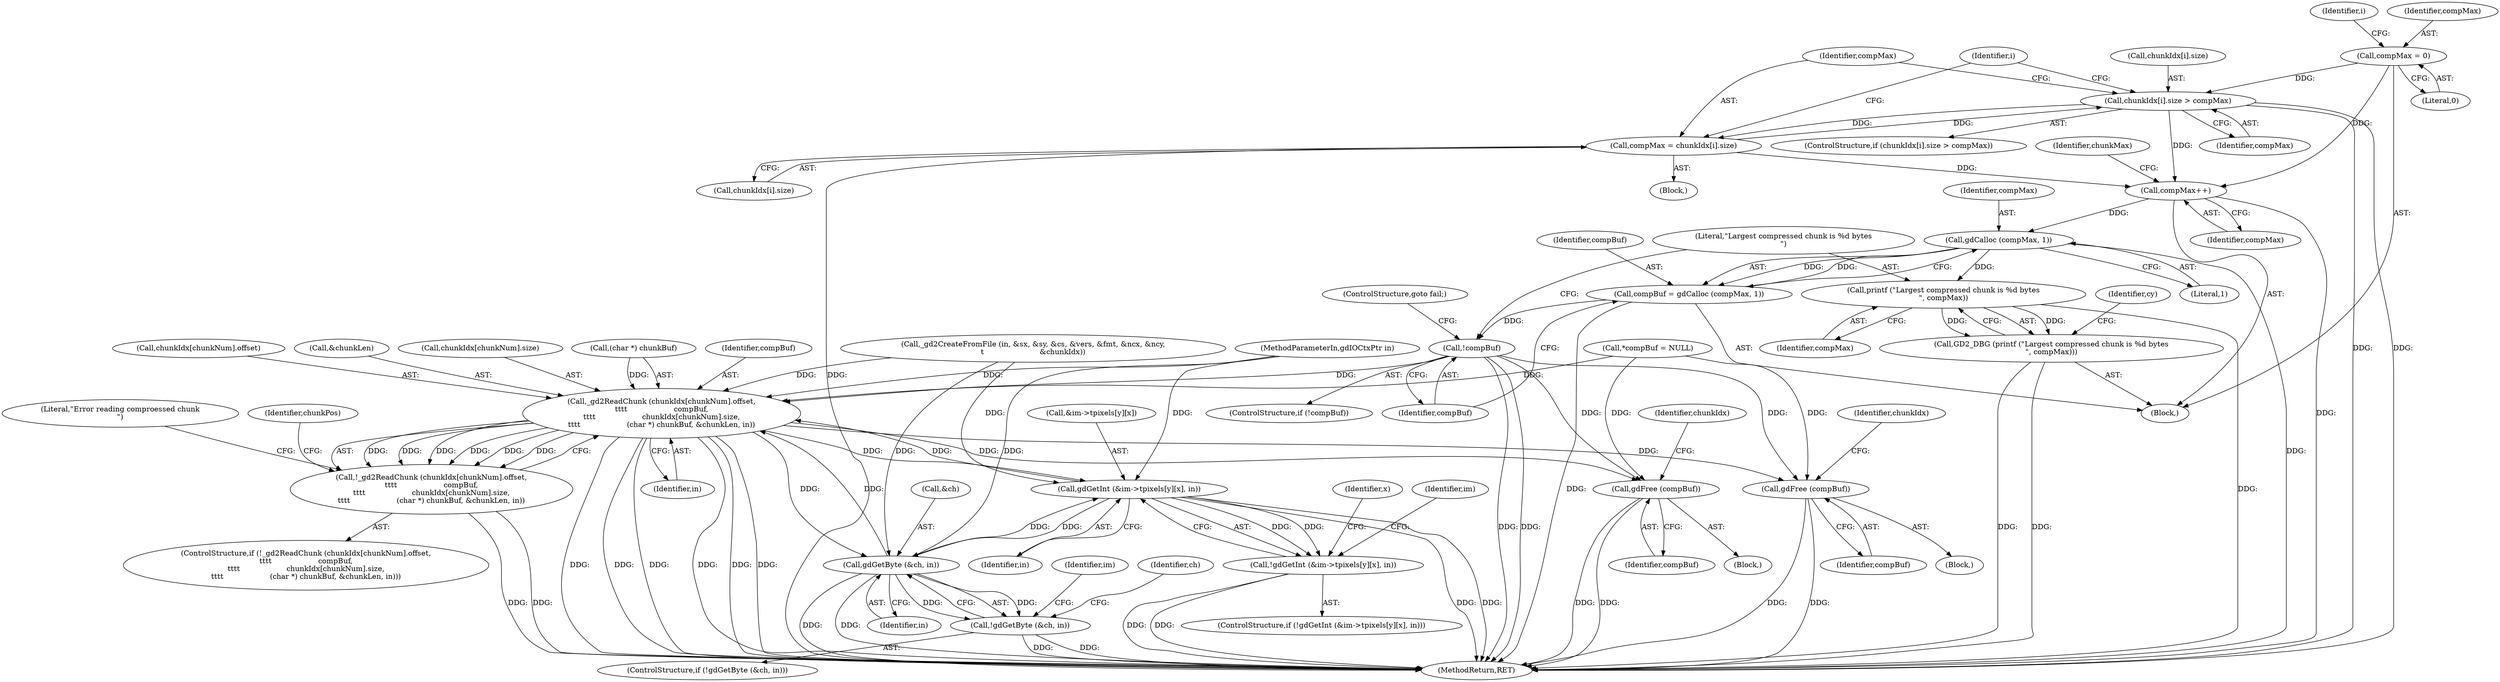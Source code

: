 digraph "0_libgd_fe9ed49dafa993e3af96b6a5a589efeea9bfb36f@array" {
"1000230" [label="(Call,chunkIdx[i].size > compMax)"];
"1000216" [label="(Call,compMax = 0)"];
"1000238" [label="(Call,compMax = chunkIdx[i].size)"];
"1000230" [label="(Call,chunkIdx[i].size > compMax)"];
"1000245" [label="(Call,compMax++)"];
"1000266" [label="(Call,gdCalloc (compMax, 1))"];
"1000264" [label="(Call,compBuf = gdCalloc (compMax, 1))"];
"1000270" [label="(Call,!compBuf)"];
"1000337" [label="(Call,_gd2ReadChunk (chunkIdx[chunkNum].offset,\n\t\t\t\t                    compBuf,\n\t\t\t\t                    chunkIdx[chunkNum].size,\n\t\t\t\t                    (char *) chunkBuf, &chunkLen, in))"];
"1000336" [label="(Call,!_gd2ReadChunk (chunkIdx[chunkNum].offset,\n\t\t\t\t                    compBuf,\n\t\t\t\t                    chunkIdx[chunkNum].size,\n\t\t\t\t                    (char *) chunkBuf, &chunkLen, in))"];
"1000417" [label="(Call,gdGetInt (&im->tpixels[y][x], in))"];
"1000416" [label="(Call,!gdGetInt (&im->tpixels[y][x], in))"];
"1000442" [label="(Call,gdGetByte (&ch, in))"];
"1000441" [label="(Call,!gdGetByte (&ch, in))"];
"1000546" [label="(Call,gdFree (compBuf))"];
"1000566" [label="(Call,gdFree (compBuf))"];
"1000275" [label="(Call,printf (\"Largest compressed chunk is %d bytes\n\", compMax))"];
"1000274" [label="(Call,GD2_DBG (printf (\"Largest compressed chunk is %d bytes\n\", compMax)))"];
"1000432" [label="(Identifier,im)"];
"1000361" [label="(Identifier,chunkPos)"];
"1000238" [label="(Call,compMax = chunkIdx[i].size)"];
"1000227" [label="(Identifier,i)"];
"1000265" [label="(Identifier,compBuf)"];
"1000273" [label="(ControlStructure,goto fail;)"];
"1000268" [label="(Literal,1)"];
"1000443" [label="(Call,&ch)"];
"1000277" [label="(Identifier,compMax)"];
"1000349" [label="(Call,(char *) chunkBuf)"];
"1000567" [label="(Identifier,compBuf)"];
"1000122" [label="(MethodParameterIn,gdIOCtxPtr in)"];
"1000440" [label="(ControlStructure,if (!gdGetByte (&ch, in)))"];
"1000229" [label="(ControlStructure,if (chunkIdx[i].size > compMax))"];
"1000442" [label="(Call,gdGetByte (&ch, in))"];
"1000274" [label="(Call,GD2_DBG (printf (\"Largest compressed chunk is %d bytes\n\", compMax)))"];
"1000276" [label="(Literal,\"Largest compressed chunk is %d bytes\n\")"];
"1000408" [label="(Identifier,x)"];
"1000269" [label="(ControlStructure,if (!compBuf))"];
"1000231" [label="(Call,chunkIdx[i].size)"];
"1000415" [label="(ControlStructure,if (!gdGetInt (&im->tpixels[y][x], in)))"];
"1000448" [label="(Identifier,ch)"];
"1000218" [label="(Literal,0)"];
"1000266" [label="(Call,gdCalloc (compMax, 1))"];
"1000216" [label="(Call,compMax = 0)"];
"1000566" [label="(Call,gdFree (compBuf))"];
"1000275" [label="(Call,printf (\"Largest compressed chunk is %d bytes\n\", compMax))"];
"1000270" [label="(Call,!compBuf)"];
"1000441" [label="(Call,!gdGetByte (&ch, in))"];
"1000358" [label="(Literal,\"Error reading comproessed chunk\n\")"];
"1000264" [label="(Call,compBuf = gdCalloc (compMax, 1))"];
"1000335" [label="(ControlStructure,if (!_gd2ReadChunk (chunkIdx[chunkNum].offset,\n\t\t\t\t                    compBuf,\n\t\t\t\t                    chunkIdx[chunkNum].size,\n\t\t\t\t                    (char *) chunkBuf, &chunkLen, in)))"];
"1000343" [label="(Identifier,compBuf)"];
"1000336" [label="(Call,!_gd2ReadChunk (chunkIdx[chunkNum].offset,\n\t\t\t\t                    compBuf,\n\t\t\t\t                    chunkIdx[chunkNum].size,\n\t\t\t\t                    (char *) chunkBuf, &chunkLen, in))"];
"1000245" [label="(Call,compMax++)"];
"1000417" [label="(Call,gdGetInt (&im->tpixels[y][x], in))"];
"1000575" [label="(MethodReturn,RET)"];
"1000174" [label="(Call,_gd2CreateFromFile (in, &sx, &sy, &cs, &vers, &fmt, &ncx, &ncy,\n\t                        &chunkIdx))"];
"1000418" [label="(Call,&im->tpixels[y][x])"];
"1000565" [label="(Block,)"];
"1000337" [label="(Call,_gd2ReadChunk (chunkIdx[chunkNum].offset,\n\t\t\t\t                    compBuf,\n\t\t\t\t                    chunkIdx[chunkNum].size,\n\t\t\t\t                    (char *) chunkBuf, &chunkLen, in))"];
"1000546" [label="(Call,gdFree (compBuf))"];
"1000454" [label="(Identifier,im)"];
"1000221" [label="(Identifier,i)"];
"1000416" [label="(Call,!gdGetInt (&im->tpixels[y][x], in))"];
"1000547" [label="(Identifier,compBuf)"];
"1000267" [label="(Identifier,compMax)"];
"1000338" [label="(Call,chunkIdx[chunkNum].offset)"];
"1000123" [label="(Block,)"];
"1000426" [label="(Identifier,in)"];
"1000352" [label="(Call,&chunkLen)"];
"1000549" [label="(Identifier,chunkIdx)"];
"1000354" [label="(Identifier,in)"];
"1000271" [label="(Identifier,compBuf)"];
"1000237" [label="(Block,)"];
"1000246" [label="(Identifier,compMax)"];
"1000445" [label="(Identifier,in)"];
"1000230" [label="(Call,chunkIdx[i].size > compMax)"];
"1000240" [label="(Call,chunkIdx[i].size)"];
"1000344" [label="(Call,chunkIdx[chunkNum].size)"];
"1000236" [label="(Identifier,compMax)"];
"1000215" [label="(Block,)"];
"1000239" [label="(Identifier,compMax)"];
"1000280" [label="(Identifier,cy)"];
"1000168" [label="(Call,*compBuf = NULL)"];
"1000217" [label="(Identifier,compMax)"];
"1000569" [label="(Identifier,chunkIdx)"];
"1000248" [label="(Identifier,chunkMax)"];
"1000230" -> "1000229"  [label="AST: "];
"1000230" -> "1000236"  [label="CFG: "];
"1000231" -> "1000230"  [label="AST: "];
"1000236" -> "1000230"  [label="AST: "];
"1000239" -> "1000230"  [label="CFG: "];
"1000227" -> "1000230"  [label="CFG: "];
"1000230" -> "1000575"  [label="DDG: "];
"1000230" -> "1000575"  [label="DDG: "];
"1000216" -> "1000230"  [label="DDG: "];
"1000238" -> "1000230"  [label="DDG: "];
"1000230" -> "1000238"  [label="DDG: "];
"1000230" -> "1000245"  [label="DDG: "];
"1000216" -> "1000215"  [label="AST: "];
"1000216" -> "1000218"  [label="CFG: "];
"1000217" -> "1000216"  [label="AST: "];
"1000218" -> "1000216"  [label="AST: "];
"1000221" -> "1000216"  [label="CFG: "];
"1000216" -> "1000245"  [label="DDG: "];
"1000238" -> "1000237"  [label="AST: "];
"1000238" -> "1000240"  [label="CFG: "];
"1000239" -> "1000238"  [label="AST: "];
"1000240" -> "1000238"  [label="AST: "];
"1000227" -> "1000238"  [label="CFG: "];
"1000238" -> "1000575"  [label="DDG: "];
"1000238" -> "1000245"  [label="DDG: "];
"1000245" -> "1000215"  [label="AST: "];
"1000245" -> "1000246"  [label="CFG: "];
"1000246" -> "1000245"  [label="AST: "];
"1000248" -> "1000245"  [label="CFG: "];
"1000245" -> "1000575"  [label="DDG: "];
"1000245" -> "1000266"  [label="DDG: "];
"1000266" -> "1000264"  [label="AST: "];
"1000266" -> "1000268"  [label="CFG: "];
"1000267" -> "1000266"  [label="AST: "];
"1000268" -> "1000266"  [label="AST: "];
"1000264" -> "1000266"  [label="CFG: "];
"1000266" -> "1000575"  [label="DDG: "];
"1000266" -> "1000264"  [label="DDG: "];
"1000266" -> "1000264"  [label="DDG: "];
"1000266" -> "1000275"  [label="DDG: "];
"1000264" -> "1000215"  [label="AST: "];
"1000265" -> "1000264"  [label="AST: "];
"1000271" -> "1000264"  [label="CFG: "];
"1000264" -> "1000575"  [label="DDG: "];
"1000264" -> "1000270"  [label="DDG: "];
"1000270" -> "1000269"  [label="AST: "];
"1000270" -> "1000271"  [label="CFG: "];
"1000271" -> "1000270"  [label="AST: "];
"1000273" -> "1000270"  [label="CFG: "];
"1000276" -> "1000270"  [label="CFG: "];
"1000270" -> "1000575"  [label="DDG: "];
"1000270" -> "1000575"  [label="DDG: "];
"1000270" -> "1000337"  [label="DDG: "];
"1000270" -> "1000546"  [label="DDG: "];
"1000270" -> "1000566"  [label="DDG: "];
"1000337" -> "1000336"  [label="AST: "];
"1000337" -> "1000354"  [label="CFG: "];
"1000338" -> "1000337"  [label="AST: "];
"1000343" -> "1000337"  [label="AST: "];
"1000344" -> "1000337"  [label="AST: "];
"1000349" -> "1000337"  [label="AST: "];
"1000352" -> "1000337"  [label="AST: "];
"1000354" -> "1000337"  [label="AST: "];
"1000336" -> "1000337"  [label="CFG: "];
"1000337" -> "1000575"  [label="DDG: "];
"1000337" -> "1000575"  [label="DDG: "];
"1000337" -> "1000575"  [label="DDG: "];
"1000337" -> "1000575"  [label="DDG: "];
"1000337" -> "1000575"  [label="DDG: "];
"1000337" -> "1000575"  [label="DDG: "];
"1000337" -> "1000336"  [label="DDG: "];
"1000337" -> "1000336"  [label="DDG: "];
"1000337" -> "1000336"  [label="DDG: "];
"1000337" -> "1000336"  [label="DDG: "];
"1000337" -> "1000336"  [label="DDG: "];
"1000337" -> "1000336"  [label="DDG: "];
"1000168" -> "1000337"  [label="DDG: "];
"1000349" -> "1000337"  [label="DDG: "];
"1000417" -> "1000337"  [label="DDG: "];
"1000442" -> "1000337"  [label="DDG: "];
"1000174" -> "1000337"  [label="DDG: "];
"1000122" -> "1000337"  [label="DDG: "];
"1000337" -> "1000417"  [label="DDG: "];
"1000337" -> "1000442"  [label="DDG: "];
"1000337" -> "1000546"  [label="DDG: "];
"1000337" -> "1000566"  [label="DDG: "];
"1000336" -> "1000335"  [label="AST: "];
"1000358" -> "1000336"  [label="CFG: "];
"1000361" -> "1000336"  [label="CFG: "];
"1000336" -> "1000575"  [label="DDG: "];
"1000336" -> "1000575"  [label="DDG: "];
"1000417" -> "1000416"  [label="AST: "];
"1000417" -> "1000426"  [label="CFG: "];
"1000418" -> "1000417"  [label="AST: "];
"1000426" -> "1000417"  [label="AST: "];
"1000416" -> "1000417"  [label="CFG: "];
"1000417" -> "1000575"  [label="DDG: "];
"1000417" -> "1000575"  [label="DDG: "];
"1000417" -> "1000416"  [label="DDG: "];
"1000417" -> "1000416"  [label="DDG: "];
"1000442" -> "1000417"  [label="DDG: "];
"1000174" -> "1000417"  [label="DDG: "];
"1000122" -> "1000417"  [label="DDG: "];
"1000417" -> "1000442"  [label="DDG: "];
"1000416" -> "1000415"  [label="AST: "];
"1000432" -> "1000416"  [label="CFG: "];
"1000408" -> "1000416"  [label="CFG: "];
"1000416" -> "1000575"  [label="DDG: "];
"1000416" -> "1000575"  [label="DDG: "];
"1000442" -> "1000441"  [label="AST: "];
"1000442" -> "1000445"  [label="CFG: "];
"1000443" -> "1000442"  [label="AST: "];
"1000445" -> "1000442"  [label="AST: "];
"1000441" -> "1000442"  [label="CFG: "];
"1000442" -> "1000575"  [label="DDG: "];
"1000442" -> "1000575"  [label="DDG: "];
"1000442" -> "1000441"  [label="DDG: "];
"1000442" -> "1000441"  [label="DDG: "];
"1000174" -> "1000442"  [label="DDG: "];
"1000122" -> "1000442"  [label="DDG: "];
"1000441" -> "1000440"  [label="AST: "];
"1000448" -> "1000441"  [label="CFG: "];
"1000454" -> "1000441"  [label="CFG: "];
"1000441" -> "1000575"  [label="DDG: "];
"1000441" -> "1000575"  [label="DDG: "];
"1000546" -> "1000123"  [label="AST: "];
"1000546" -> "1000547"  [label="CFG: "];
"1000547" -> "1000546"  [label="AST: "];
"1000549" -> "1000546"  [label="CFG: "];
"1000546" -> "1000575"  [label="DDG: "];
"1000546" -> "1000575"  [label="DDG: "];
"1000168" -> "1000546"  [label="DDG: "];
"1000566" -> "1000565"  [label="AST: "];
"1000566" -> "1000567"  [label="CFG: "];
"1000567" -> "1000566"  [label="AST: "];
"1000569" -> "1000566"  [label="CFG: "];
"1000566" -> "1000575"  [label="DDG: "];
"1000566" -> "1000575"  [label="DDG: "];
"1000168" -> "1000566"  [label="DDG: "];
"1000275" -> "1000274"  [label="AST: "];
"1000275" -> "1000277"  [label="CFG: "];
"1000276" -> "1000275"  [label="AST: "];
"1000277" -> "1000275"  [label="AST: "];
"1000274" -> "1000275"  [label="CFG: "];
"1000275" -> "1000575"  [label="DDG: "];
"1000275" -> "1000274"  [label="DDG: "];
"1000275" -> "1000274"  [label="DDG: "];
"1000274" -> "1000215"  [label="AST: "];
"1000280" -> "1000274"  [label="CFG: "];
"1000274" -> "1000575"  [label="DDG: "];
"1000274" -> "1000575"  [label="DDG: "];
}
